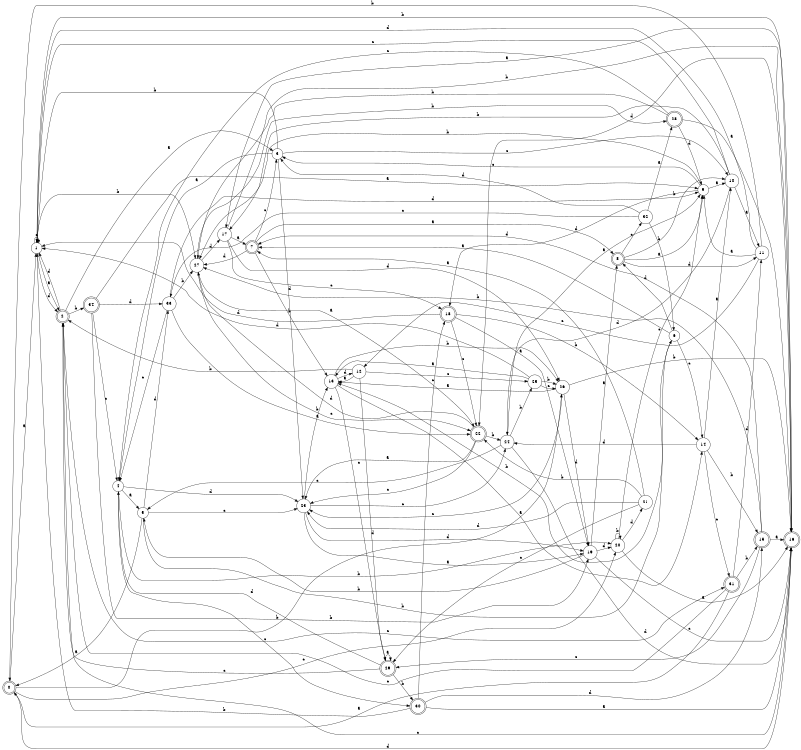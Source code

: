 digraph n28_1 {
__start0 [label="" shape="none"];

rankdir=LR;
size="8,5";

s0 [style="rounded,filled", color="black", fillcolor="white" shape="doublecircle", label="0"];
s1 [style="filled", color="black", fillcolor="white" shape="circle", label="1"];
s2 [style="rounded,filled", color="black", fillcolor="white" shape="doublecircle", label="2"];
s3 [style="filled", color="black", fillcolor="white" shape="circle", label="3"];
s4 [style="filled", color="black", fillcolor="white" shape="circle", label="4"];
s5 [style="filled", color="black", fillcolor="white" shape="circle", label="5"];
s6 [style="filled", color="black", fillcolor="white" shape="circle", label="6"];
s7 [style="rounded,filled", color="black", fillcolor="white" shape="doublecircle", label="7"];
s8 [style="rounded,filled", color="black", fillcolor="white" shape="doublecircle", label="8"];
s9 [style="filled", color="black", fillcolor="white" shape="circle", label="9"];
s10 [style="filled", color="black", fillcolor="white" shape="circle", label="10"];
s11 [style="filled", color="black", fillcolor="white" shape="circle", label="11"];
s12 [style="filled", color="black", fillcolor="white" shape="circle", label="12"];
s13 [style="filled", color="black", fillcolor="white" shape="circle", label="13"];
s14 [style="filled", color="black", fillcolor="white" shape="circle", label="14"];
s15 [style="rounded,filled", color="black", fillcolor="white" shape="doublecircle", label="15"];
s16 [style="rounded,filled", color="black", fillcolor="white" shape="doublecircle", label="16"];
s17 [style="filled", color="black", fillcolor="white" shape="circle", label="17"];
s18 [style="rounded,filled", color="black", fillcolor="white" shape="doublecircle", label="18"];
s19 [style="filled", color="black", fillcolor="white" shape="circle", label="19"];
s20 [style="filled", color="black", fillcolor="white" shape="circle", label="20"];
s21 [style="filled", color="black", fillcolor="white" shape="circle", label="21"];
s22 [style="rounded,filled", color="black", fillcolor="white" shape="doublecircle", label="22"];
s23 [style="filled", color="black", fillcolor="white" shape="circle", label="23"];
s24 [style="filled", color="black", fillcolor="white" shape="circle", label="24"];
s25 [style="filled", color="black", fillcolor="white" shape="circle", label="25"];
s26 [style="filled", color="black", fillcolor="white" shape="circle", label="26"];
s27 [style="filled", color="black", fillcolor="white" shape="circle", label="27"];
s28 [style="rounded,filled", color="black", fillcolor="white" shape="doublecircle", label="28"];
s29 [style="rounded,filled", color="black", fillcolor="white" shape="doublecircle", label="29"];
s30 [style="rounded,filled", color="black", fillcolor="white" shape="doublecircle", label="30"];
s31 [style="rounded,filled", color="black", fillcolor="white" shape="doublecircle", label="31"];
s32 [style="filled", color="black", fillcolor="white" shape="circle", label="32"];
s33 [style="filled", color="black", fillcolor="white" shape="circle", label="33"];
s34 [style="rounded,filled", color="black", fillcolor="white" shape="doublecircle", label="34"];
s0 -> s1 [label="a"];
s0 -> s26 [label="b"];
s0 -> s20 [label="c"];
s0 -> s16 [label="d"];
s1 -> s2 [label="a"];
s1 -> s27 [label="b"];
s1 -> s1 [label="c"];
s1 -> s2 [label="d"];
s2 -> s3 [label="a"];
s2 -> s34 [label="b"];
s2 -> s31 [label="c"];
s2 -> s1 [label="d"];
s3 -> s4 [label="a"];
s3 -> s1 [label="b"];
s3 -> s10 [label="c"];
s3 -> s23 [label="d"];
s4 -> s5 [label="a"];
s4 -> s20 [label="b"];
s4 -> s30 [label="c"];
s4 -> s23 [label="d"];
s5 -> s0 [label="a"];
s5 -> s6 [label="b"];
s5 -> s23 [label="c"];
s5 -> s33 [label="d"];
s6 -> s7 [label="a"];
s6 -> s13 [label="b"];
s6 -> s14 [label="c"];
s6 -> s8 [label="d"];
s7 -> s8 [label="a"];
s7 -> s13 [label="b"];
s7 -> s3 [label="c"];
s7 -> s27 [label="d"];
s8 -> s9 [label="a"];
s8 -> s10 [label="b"];
s8 -> s32 [label="c"];
s8 -> s11 [label="d"];
s9 -> s10 [label="a"];
s9 -> s27 [label="b"];
s9 -> s3 [label="c"];
s9 -> s18 [label="d"];
s10 -> s11 [label="a"];
s10 -> s17 [label="b"];
s10 -> s1 [label="c"];
s10 -> s24 [label="d"];
s11 -> s9 [label="a"];
s11 -> s0 [label="b"];
s11 -> s12 [label="c"];
s11 -> s1 [label="d"];
s12 -> s13 [label="a"];
s12 -> s2 [label="b"];
s12 -> s25 [label="c"];
s12 -> s29 [label="d"];
s13 -> s14 [label="a"];
s13 -> s26 [label="b"];
s13 -> s29 [label="c"];
s13 -> s12 [label="d"];
s14 -> s10 [label="a"];
s14 -> s15 [label="b"];
s14 -> s31 [label="c"];
s14 -> s24 [label="d"];
s15 -> s16 [label="a"];
s15 -> s27 [label="b"];
s15 -> s29 [label="c"];
s15 -> s7 [label="d"];
s16 -> s17 [label="a"];
s16 -> s1 [label="b"];
s16 -> s2 [label="c"];
s16 -> s22 [label="d"];
s17 -> s7 [label="a"];
s17 -> s16 [label="b"];
s17 -> s18 [label="c"];
s17 -> s26 [label="d"];
s18 -> s19 [label="a"];
s18 -> s14 [label="b"];
s18 -> s22 [label="c"];
s18 -> s1 [label="d"];
s19 -> s8 [label="a"];
s19 -> s5 [label="b"];
s19 -> s16 [label="c"];
s19 -> s20 [label="d"];
s20 -> s16 [label="a"];
s20 -> s20 [label="b"];
s20 -> s9 [label="c"];
s20 -> s21 [label="d"];
s21 -> s7 [label="a"];
s21 -> s22 [label="b"];
s21 -> s29 [label="c"];
s21 -> s23 [label="d"];
s22 -> s23 [label="a"];
s22 -> s24 [label="b"];
s22 -> s23 [label="c"];
s22 -> s27 [label="d"];
s23 -> s19 [label="a"];
s23 -> s13 [label="b"];
s23 -> s24 [label="c"];
s23 -> s19 [label="d"];
s24 -> s9 [label="a"];
s24 -> s25 [label="b"];
s24 -> s5 [label="c"];
s24 -> s16 [label="d"];
s25 -> s13 [label="a"];
s25 -> s26 [label="b"];
s25 -> s26 [label="c"];
s25 -> s1 [label="d"];
s26 -> s13 [label="a"];
s26 -> s16 [label="b"];
s26 -> s23 [label="c"];
s26 -> s19 [label="d"];
s27 -> s22 [label="a"];
s27 -> s28 [label="b"];
s27 -> s22 [label="c"];
s27 -> s17 [label="d"];
s28 -> s16 [label="a"];
s28 -> s27 [label="b"];
s28 -> s4 [label="c"];
s28 -> s9 [label="d"];
s29 -> s29 [label="a"];
s29 -> s30 [label="b"];
s29 -> s2 [label="c"];
s29 -> s4 [label="d"];
s30 -> s16 [label="a"];
s30 -> s1 [label="b"];
s30 -> s18 [label="c"];
s30 -> s15 [label="d"];
s31 -> s0 [label="a"];
s31 -> s15 [label="b"];
s31 -> s2 [label="c"];
s31 -> s11 [label="d"];
s32 -> s28 [label="a"];
s32 -> s6 [label="b"];
s32 -> s33 [label="c"];
s32 -> s3 [label="d"];
s33 -> s22 [label="a"];
s33 -> s27 [label="b"];
s33 -> s4 [label="c"];
s33 -> s9 [label="d"];
s34 -> s9 [label="a"];
s34 -> s19 [label="b"];
s34 -> s4 [label="c"];
s34 -> s33 [label="d"];

}